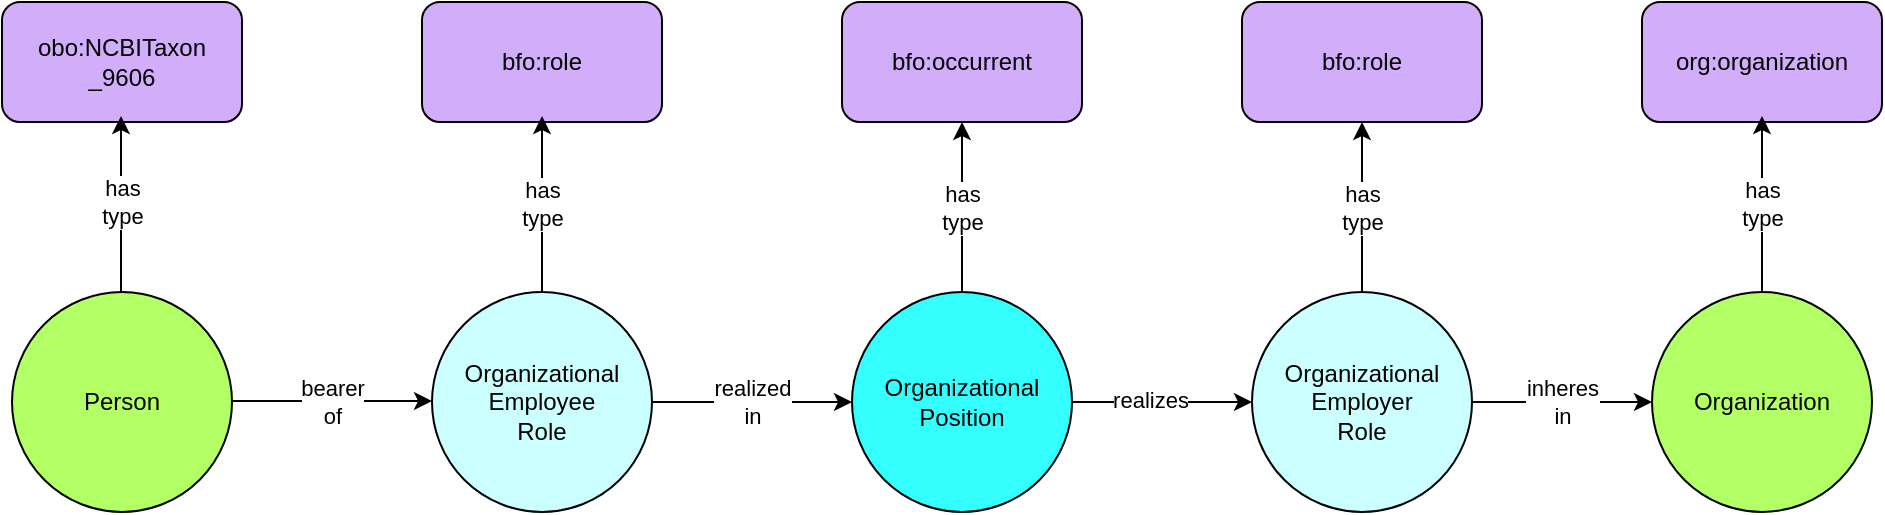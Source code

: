 <mxfile version="14.6.13" type="device"><diagram name="Page-1" id="ad52d381-51e7-2e0d-a935-2d0ddd2fd229"><mxGraphModel dx="1261" dy="1066" grid="1" gridSize="10" guides="1" tooltips="1" connect="1" arrows="1" fold="1" page="1" pageScale="1" pageWidth="1100" pageHeight="850" background="#ffffff" math="0" shadow="0"><root><mxCell id="0"/><mxCell id="1" parent="0"/><mxCell id="2pEC1yQiAoEebpSPCEC3-3" value="bfo:occurrent" style="rounded=1;whiteSpace=wrap;html=1;fillColor=#d2adf9;" parent="1" vertex="1"><mxGeometry x="480" y="180" width="120" height="60" as="geometry"/></mxCell><mxCell id="2pEC1yQiAoEebpSPCEC3-4" value="bfo:role" style="rounded=1;whiteSpace=wrap;html=1;fillColor=#d2adf9;" parent="1" vertex="1"><mxGeometry x="680" y="180" width="120" height="60" as="geometry"/></mxCell><mxCell id="2pEC1yQiAoEebpSPCEC3-5" value="org:organization" style="rounded=1;whiteSpace=wrap;html=1;fillColor=#d2adf9;" parent="1" vertex="1"><mxGeometry x="880" y="180" width="120" height="60" as="geometry"/></mxCell><mxCell id="2pEC1yQiAoEebpSPCEC3-7" value="&lt;div&gt;Organizational&lt;/div&gt;&lt;div&gt;Employee&lt;br&gt;&lt;/div&gt;&lt;div&gt;Role&lt;br&gt;&lt;/div&gt;" style="ellipse;whiteSpace=wrap;html=1;aspect=fixed;fillColor=#CCFFFF;" parent="1" vertex="1"><mxGeometry x="275" y="325" width="110" height="110" as="geometry"/></mxCell><mxCell id="2pEC1yQiAoEebpSPCEC3-8" value="bfo:role" style="rounded=1;whiteSpace=wrap;html=1;fillColor=#d2adf9;" parent="1" vertex="1"><mxGeometry x="270" y="180" width="120" height="60" as="geometry"/></mxCell><mxCell id="2pEC1yQiAoEebpSPCEC3-9" value="&lt;div&gt;Organizational&lt;/div&gt;&lt;div&gt;Position&lt;br&gt;&lt;/div&gt;" style="ellipse;whiteSpace=wrap;html=1;aspect=fixed;fillColor=#33FFFF;" parent="1" vertex="1"><mxGeometry x="485" y="325" width="110" height="110" as="geometry"/></mxCell><mxCell id="2pEC1yQiAoEebpSPCEC3-10" value="&lt;div&gt;Organizational&lt;/div&gt;&lt;div&gt;Employer&lt;/div&gt;&lt;div&gt;Role&lt;br&gt;&lt;/div&gt;" style="ellipse;whiteSpace=wrap;html=1;aspect=fixed;fillColor=#CCFFFF;" parent="1" vertex="1"><mxGeometry x="685" y="325" width="110" height="110" as="geometry"/></mxCell><mxCell id="2pEC1yQiAoEebpSPCEC3-11" value="Organization" style="ellipse;whiteSpace=wrap;html=1;aspect=fixed;fillColor=#B3FF66;" parent="1" vertex="1"><mxGeometry x="885" y="325" width="110" height="110" as="geometry"/></mxCell><mxCell id="2pEC1yQiAoEebpSPCEC3-12" value="&lt;div&gt;realized&lt;/div&gt;&lt;div&gt;in&lt;br&gt;&lt;/div&gt;" style="endArrow=classic;html=1;exitX=1;exitY=0.5;exitDx=0;exitDy=0;entryX=0;entryY=0.5;entryDx=0;entryDy=0;" parent="1" source="2pEC1yQiAoEebpSPCEC3-7" target="2pEC1yQiAoEebpSPCEC3-9" edge="1"><mxGeometry width="50" height="50" relative="1" as="geometry"><mxPoint x="540" y="440" as="sourcePoint"/><mxPoint x="590" y="390" as="targetPoint"/></mxGeometry></mxCell><mxCell id="2pEC1yQiAoEebpSPCEC3-14" value="" style="endArrow=classic;html=1;exitX=1;exitY=0.5;exitDx=0;exitDy=0;entryX=0;entryY=0.5;entryDx=0;entryDy=0;" parent="1" source="2pEC1yQiAoEebpSPCEC3-9" target="2pEC1yQiAoEebpSPCEC3-10" edge="1"><mxGeometry width="50" height="50" relative="1" as="geometry"><mxPoint x="560" y="410" as="sourcePoint"/><mxPoint x="610" y="360" as="targetPoint"/></mxGeometry></mxCell><mxCell id="2pEC1yQiAoEebpSPCEC3-15" value="realizes" style="edgeLabel;html=1;align=center;verticalAlign=middle;resizable=0;points=[];" parent="2pEC1yQiAoEebpSPCEC3-14" vertex="1" connectable="0"><mxGeometry x="-0.133" y="1" relative="1" as="geometry"><mxPoint as="offset"/></mxGeometry></mxCell><mxCell id="2pEC1yQiAoEebpSPCEC3-16" value="&lt;div&gt;inheres&lt;/div&gt;&lt;div&gt;in&lt;br&gt;&lt;/div&gt;" style="endArrow=classic;html=1;exitX=1;exitY=0.5;exitDx=0;exitDy=0;entryX=0;entryY=0.5;entryDx=0;entryDy=0;" parent="1" source="2pEC1yQiAoEebpSPCEC3-10" target="2pEC1yQiAoEebpSPCEC3-11" edge="1"><mxGeometry width="50" height="50" relative="1" as="geometry"><mxPoint x="660" y="510" as="sourcePoint"/><mxPoint x="710" y="460" as="targetPoint"/></mxGeometry></mxCell><mxCell id="2pEC1yQiAoEebpSPCEC3-17" value="&lt;div&gt;has&lt;/div&gt;&lt;div&gt;type&lt;br&gt;&lt;/div&gt;" style="endArrow=classic;html=1;exitX=0.5;exitY=0;exitDx=0;exitDy=0;" parent="1" source="2pEC1yQiAoEebpSPCEC3-7" edge="1"><mxGeometry width="50" height="50" relative="1" as="geometry"><mxPoint x="540" y="427" as="sourcePoint"/><mxPoint x="330" y="237" as="targetPoint"/></mxGeometry></mxCell><mxCell id="2pEC1yQiAoEebpSPCEC3-18" value="&lt;div&gt;has&lt;/div&gt;&lt;div&gt;type&lt;br&gt;&lt;/div&gt;" style="endArrow=classic;html=1;entryX=0.5;entryY=1;entryDx=0;entryDy=0;" parent="1" source="2pEC1yQiAoEebpSPCEC3-9" target="2pEC1yQiAoEebpSPCEC3-3" edge="1"><mxGeometry width="50" height="50" relative="1" as="geometry"><mxPoint x="340" y="322" as="sourcePoint"/><mxPoint x="340" y="247" as="targetPoint"/></mxGeometry></mxCell><mxCell id="2pEC1yQiAoEebpSPCEC3-19" value="&lt;div&gt;has&lt;/div&gt;&lt;div&gt;type&lt;br&gt;&lt;/div&gt;" style="endArrow=classic;html=1;exitX=0.5;exitY=0;exitDx=0;exitDy=0;entryX=0.5;entryY=1;entryDx=0;entryDy=0;" parent="1" source="2pEC1yQiAoEebpSPCEC3-10" target="2pEC1yQiAoEebpSPCEC3-4" edge="1"><mxGeometry width="50" height="50" relative="1" as="geometry"><mxPoint x="350" y="332" as="sourcePoint"/><mxPoint x="350" y="257" as="targetPoint"/></mxGeometry></mxCell><mxCell id="2pEC1yQiAoEebpSPCEC3-20" value="&lt;div&gt;has&lt;/div&gt;&lt;div&gt;type&lt;br&gt;&lt;/div&gt;" style="endArrow=classic;html=1;" parent="1" source="2pEC1yQiAoEebpSPCEC3-11" edge="1"><mxGeometry width="50" height="50" relative="1" as="geometry"><mxPoint x="360" y="342" as="sourcePoint"/><mxPoint x="940" y="237" as="targetPoint"/></mxGeometry></mxCell><mxCell id="2p-dw9RspmegL5yFxiUn-1" value="Person" style="ellipse;whiteSpace=wrap;html=1;aspect=fixed;fillColor=#B3FF66;" parent="1" vertex="1"><mxGeometry x="65" y="325" width="110" height="110" as="geometry"/></mxCell><mxCell id="2p-dw9RspmegL5yFxiUn-2" value="&lt;div&gt;obo:NCBITaxon&lt;/div&gt;&lt;div&gt;_9606&lt;/div&gt;" style="rounded=1;whiteSpace=wrap;html=1;fillColor=#d2adf9;" parent="1" vertex="1"><mxGeometry x="60" y="180" width="120" height="60" as="geometry"/></mxCell><mxCell id="2p-dw9RspmegL5yFxiUn-3" value="&lt;div&gt;has&lt;/div&gt;&lt;div&gt;type&lt;br&gt;&lt;/div&gt;" style="endArrow=classic;html=1;exitX=0.5;exitY=0;exitDx=0;exitDy=0;" parent="1" edge="1"><mxGeometry x="0.023" width="50" height="50" relative="1" as="geometry"><mxPoint x="119.5" y="325" as="sourcePoint"/><mxPoint x="119.5" y="237" as="targetPoint"/><mxPoint as="offset"/></mxGeometry></mxCell><mxCell id="2p-dw9RspmegL5yFxiUn-6" value="&lt;div&gt;bearer&lt;/div&gt;&lt;div&gt;of&lt;br&gt;&lt;/div&gt;" style="endArrow=classic;html=1;exitX=1;exitY=0.5;exitDx=0;exitDy=0;entryX=0;entryY=0.5;entryDx=0;entryDy=0;" parent="1" edge="1"><mxGeometry width="50" height="50" relative="1" as="geometry"><mxPoint x="175" y="379.5" as="sourcePoint"/><mxPoint x="275" y="379.5" as="targetPoint"/></mxGeometry></mxCell></root></mxGraphModel></diagram></mxfile>